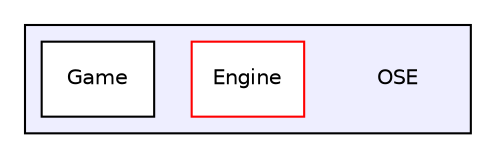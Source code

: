digraph G {
  compound=true
  node [ fontsize="10", fontname="Helvetica"];
  edge [ labelfontsize="10", labelfontname="Helvetica"];
  subgraph clusterdir_c9573c26b31bdadbaf42093c81dfcb23 {
    graph [ bgcolor="#eeeeff", pencolor="black", label="" URL="dir_c9573c26b31bdadbaf42093c81dfcb23.html"];
    dir_c9573c26b31bdadbaf42093c81dfcb23 [shape=plaintext label="OSE"];
    dir_fbcf171215a99c72cbd8617030b138fc [shape=box label="Engine" color="red" fillcolor="white" style="filled" URL="dir_fbcf171215a99c72cbd8617030b138fc.html"];
    dir_74b4df46812073acef7aa1b43566caf6 [shape=box label="Game" color="black" fillcolor="white" style="filled" URL="dir_74b4df46812073acef7aa1b43566caf6.html"];
  }
}
